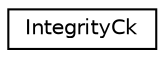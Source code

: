 digraph "Graphical Class Hierarchy"
{
 // LATEX_PDF_SIZE
  edge [fontname="Helvetica",fontsize="10",labelfontname="Helvetica",labelfontsize="10"];
  node [fontname="Helvetica",fontsize="10",shape=record];
  rankdir="LR";
  Node0 [label="IntegrityCk",height=0.2,width=0.4,color="black", fillcolor="white", style="filled",URL="$db/d1b/sqlite3_8c.html#d9/d09/structIntegrityCk",tooltip=" "];
}
